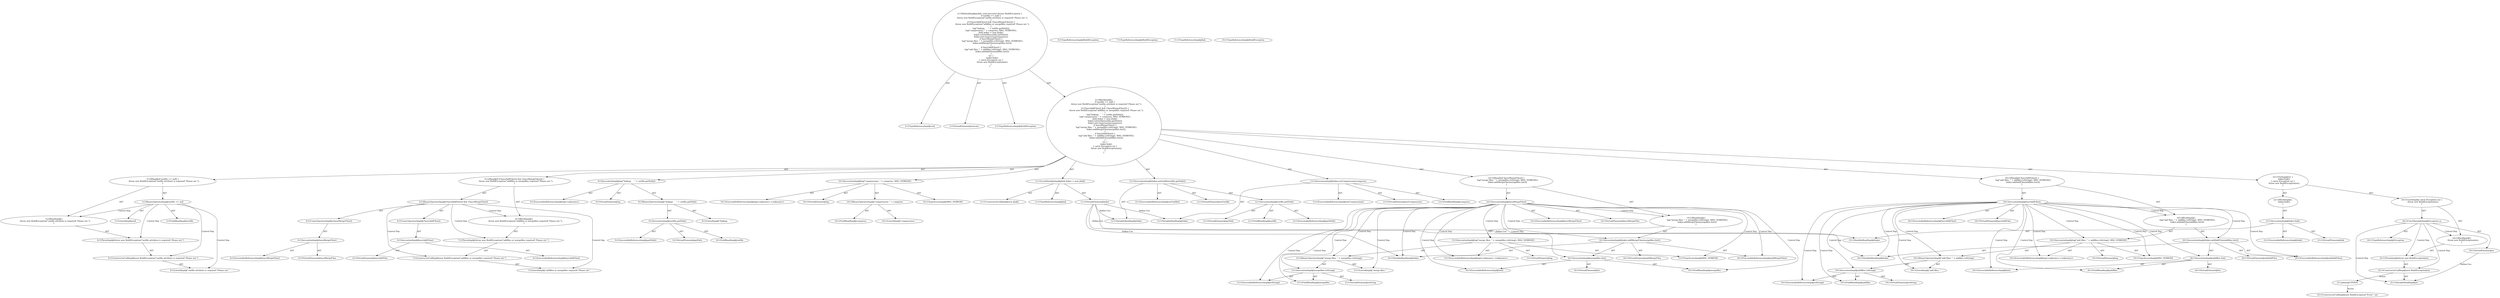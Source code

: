 digraph "execute#?" {
0 [label="2:CtTypeReferenceImpl@void" shape=ellipse]
1 [label="2:CtVirtualElement@execute" shape=ellipse]
2 [label="2:CtTypeReferenceImpl@BuildException" shape=ellipse]
3 [label="3:CtFieldReadImpl@outfile" shape=ellipse]
4 [label="3:CtLiteralImpl@null" shape=ellipse]
5 [label="3:CtBinaryOperatorImpl@outfile == null" shape=ellipse]
6 [label="4:CtTypeReferenceImpl@BuildException" shape=ellipse]
7 [label="4:CtLiteralImpl@\"outfile attribute is required! Please set.\"" shape=ellipse]
8 [label="4:CtConstructorCallImpl@new BuildException(\"outfile attribute is required! Please set.\")" shape=ellipse]
9 [label="4:CtThrowImpl@throw new BuildException(\"outfile attribute is required! Please set.\")" shape=ellipse]
10 [label="3:CtBlockImpl@\{
    throw new BuildException(\"outfile attribute is required! Please set.\");
\}" shape=ellipse]
11 [label="3:CtIfImpl@if (outfile == null) \{
    throw new BuildException(\"outfile attribute is required! Please set.\");
\}" shape=ellipse]
12 [label="6:CtExecutableReferenceImpl@haveAddFiles()" shape=ellipse]
13 [label="6:CtVirtualElement@haveAddFiles" shape=ellipse]
14 [label="6:CtInvocationImpl@haveAddFiles()" shape=ellipse]
15 [label="6:CtUnaryOperatorImpl@(!haveAddFiles())" shape=ellipse]
16 [label="6:CtExecutableReferenceImpl@haveMergeFiles()" shape=ellipse]
17 [label="6:CtVirtualElement@haveMergeFiles" shape=ellipse]
18 [label="6:CtInvocationImpl@haveMergeFiles()" shape=ellipse]
19 [label="6:CtUnaryOperatorImpl@(!haveMergeFiles())" shape=ellipse]
20 [label="6:CtBinaryOperatorImpl@(!haveAddFiles()) && (!haveMergeFiles())" shape=ellipse]
21 [label="7:CtTypeReferenceImpl@BuildException" shape=ellipse]
22 [label="7:CtLiteralImpl@\"addfiles or mergefiles required! Please set.\"" shape=ellipse]
23 [label="7:CtConstructorCallImpl@new BuildException(\"addfiles or mergefiles required! Please set.\")" shape=ellipse]
24 [label="7:CtThrowImpl@throw new BuildException(\"addfiles or mergefiles required! Please set.\")" shape=ellipse]
25 [label="6:CtBlockImpl@\{
    throw new BuildException(\"addfiles or mergefiles required! Please set.\");
\}" shape=ellipse]
26 [label="6:CtIfImpl@if ((!haveAddFiles()) && (!haveMergeFiles())) \{
    throw new BuildException(\"addfiles or mergefiles required! Please set.\");
\}" shape=ellipse]
27 [label="9:CtExecutableReferenceImpl@log(<unknown>)" shape=ellipse]
28 [label="9:CtVirtualElement@log" shape=ellipse]
29 [label="9:CtLiteralImpl@\"linking:     \"" shape=ellipse]
30 [label="9:CtExecutableReferenceImpl@getPath()" shape=ellipse]
31 [label="9:CtVirtualElement@getPath" shape=ellipse]
32 [label="9:CtFieldReadImpl@outfile" shape=ellipse]
33 [label="9:CtInvocationImpl@outfile.getPath()" shape=ellipse]
34 [label="9:CtBinaryOperatorImpl@\"linking:     \" + outfile.getPath()" shape=ellipse]
35 [label="9:CtInvocationImpl@log(\"linking:     \" + outfile.getPath())" shape=ellipse]
36 [label="10:CtExecutableReferenceImpl@log(<unknown>,<unknown>)" shape=ellipse]
37 [label="10:CtVirtualElement@log" shape=ellipse]
38 [label="10:CtLiteralImpl@\"compression: \"" shape=ellipse]
39 [label="10:CtFieldReadImpl@compress" shape=ellipse]
40 [label="10:CtBinaryOperatorImpl@\"compression: \" + compress" shape=ellipse]
41 [label="10:CtTypeAccessImpl@MSG_VERBOSE" shape=ellipse]
42 [label="10:CtInvocationImpl@log(\"compression: \" + compress, MSG_VERBOSE)" shape=ellipse]
43 [label="11:CtTypeReferenceImpl@jlink" shape=ellipse]
44 [label="11:CtTypeReferenceImpl@jlink" shape=ellipse]
45 [label="11:CtConstructorCallImpl@new jlink()" shape=ellipse]
46 [label="11:CtVirtualElement@linker" shape=ellipse]
47 [label="11:CtLocalVariableImpl@jlink linker = new jlink()" shape=ellipse]
48 [label="12:CtExecutableReferenceImpl@setOutfile()" shape=ellipse]
49 [label="12:CtVirtualElement@setOutfile" shape=ellipse]
50 [label="12:CtVariableReadImpl@linker" shape=ellipse]
51 [label="12:CtExecutableReferenceImpl@getPath()" shape=ellipse]
52 [label="12:CtVirtualElement@getPath" shape=ellipse]
53 [label="12:CtFieldReadImpl@outfile" shape=ellipse]
54 [label="12:CtInvocationImpl@outfile.getPath()" shape=ellipse]
55 [label="12:CtInvocationImpl@linker.setOutfile(outfile.getPath())" shape=ellipse]
56 [label="13:CtExecutableReferenceImpl@setCompression()" shape=ellipse]
57 [label="13:CtVirtualElement@setCompression" shape=ellipse]
58 [label="13:CtVariableReadImpl@linker" shape=ellipse]
59 [label="13:CtFieldReadImpl@compress" shape=ellipse]
60 [label="13:CtInvocationImpl@linker.setCompression(compress)" shape=ellipse]
61 [label="14:CtExecutableReferenceImpl@haveMergeFiles()" shape=ellipse]
62 [label="14:CtVirtualElement@haveMergeFiles" shape=ellipse]
63 [label="14:CtInvocationImpl@haveMergeFiles()" shape=ellipse]
64 [label="15:CtExecutableReferenceImpl@log(<unknown>,<unknown>)" shape=ellipse]
65 [label="15:CtVirtualElement@log" shape=ellipse]
66 [label="15:CtLiteralImpl@\"merge files: \"" shape=ellipse]
67 [label="15:CtExecutableReferenceImpl@toString()" shape=ellipse]
68 [label="15:CtVirtualElement@toString" shape=ellipse]
69 [label="15:CtFieldReadImpl@mergefiles" shape=ellipse]
70 [label="15:CtInvocationImpl@mergefiles.toString()" shape=ellipse]
71 [label="15:CtBinaryOperatorImpl@\"merge files: \" + mergefiles.toString()" shape=ellipse]
72 [label="15:CtTypeAccessImpl@MSG_VERBOSE" shape=ellipse]
73 [label="15:CtInvocationImpl@log(\"merge files: \" + mergefiles.toString(), MSG_VERBOSE)" shape=ellipse]
74 [label="16:CtExecutableReferenceImpl@addMergeFiles()" shape=ellipse]
75 [label="16:CtVirtualElement@addMergeFiles" shape=ellipse]
76 [label="16:CtVariableReadImpl@linker" shape=ellipse]
77 [label="16:CtExecutableReferenceImpl@list()" shape=ellipse]
78 [label="16:CtVirtualElement@list" shape=ellipse]
79 [label="16:CtFieldReadImpl@mergefiles" shape=ellipse]
80 [label="16:CtInvocationImpl@mergefiles.list()" shape=ellipse]
81 [label="16:CtInvocationImpl@linker.addMergeFiles(mergefiles.list())" shape=ellipse]
82 [label="14:CtBlockImpl@\{
    log(\"merge files: \" + mergefiles.toString(), MSG_VERBOSE);
    linker.addMergeFiles(mergefiles.list());
\}" shape=ellipse]
83 [label="14:CtIfImpl@if (haveMergeFiles()) \{
    log(\"merge files: \" + mergefiles.toString(), MSG_VERBOSE);
    linker.addMergeFiles(mergefiles.list());
\}" shape=ellipse]
84 [label="18:CtExecutableReferenceImpl@haveAddFiles()" shape=ellipse]
85 [label="18:CtVirtualElement@haveAddFiles" shape=ellipse]
86 [label="18:CtInvocationImpl@haveAddFiles()" shape=ellipse]
87 [label="19:CtExecutableReferenceImpl@log(<unknown>,<unknown>)" shape=ellipse]
88 [label="19:CtVirtualElement@log" shape=ellipse]
89 [label="19:CtLiteralImpl@\"add files: \"" shape=ellipse]
90 [label="19:CtExecutableReferenceImpl@toString()" shape=ellipse]
91 [label="19:CtVirtualElement@toString" shape=ellipse]
92 [label="19:CtFieldReadImpl@addfiles" shape=ellipse]
93 [label="19:CtInvocationImpl@addfiles.toString()" shape=ellipse]
94 [label="19:CtBinaryOperatorImpl@\"add files: \" + addfiles.toString()" shape=ellipse]
95 [label="19:CtTypeAccessImpl@MSG_VERBOSE" shape=ellipse]
96 [label="19:CtInvocationImpl@log(\"add files: \" + addfiles.toString(), MSG_VERBOSE)" shape=ellipse]
97 [label="20:CtExecutableReferenceImpl@addAddFiles()" shape=ellipse]
98 [label="20:CtVirtualElement@addAddFiles" shape=ellipse]
99 [label="20:CtVariableReadImpl@linker" shape=ellipse]
100 [label="20:CtExecutableReferenceImpl@list()" shape=ellipse]
101 [label="20:CtVirtualElement@list" shape=ellipse]
102 [label="20:CtFieldReadImpl@addfiles" shape=ellipse]
103 [label="20:CtInvocationImpl@addfiles.list()" shape=ellipse]
104 [label="20:CtInvocationImpl@linker.addAddFiles(addfiles.list())" shape=ellipse]
105 [label="18:CtBlockImpl@\{
    log(\"add files: \" + addfiles.toString(), MSG_VERBOSE);
    linker.addAddFiles(addfiles.list());
\}" shape=ellipse]
106 [label="18:CtIfImpl@if (haveAddFiles()) \{
    log(\"add files: \" + addfiles.toString(), MSG_VERBOSE);
    linker.addAddFiles(addfiles.list());
\}" shape=ellipse]
107 [label="23:CtExecutableReferenceImpl@link()" shape=ellipse]
108 [label="23:CtVirtualElement@link" shape=ellipse]
109 [label="23:CtVariableReadImpl@linker" shape=ellipse]
110 [label="23:CtInvocationImpl@linker.link()" shape=ellipse]
111 [label="22:CtBlockImpl@\{
    linker.link();
\}" shape=ellipse]
112 [label="24:CtVirtualElement@ex" shape=ellipse]
113 [label="24:CtTypeReferenceImpl@Exception" shape=ellipse]
114 [label="24:CtCatchVariableImpl@Exception ex" shape=ellipse]
115 [label="25:CtTypeReferenceImpl@BuildException" shape=ellipse]
116 [label="25:CtVariableReadImpl@ex" shape=ellipse]
117 [label="25:CtConstructorCallImpl@new BuildException(ex)" shape=ellipse]
118 [label="25:CtThrowImpl@throw new BuildException(ex)" shape=ellipse]
119 [label="24:CtBlockImpl@\{
    throw new BuildException(ex);
\}" shape=ellipse]
120 [label="24:CtCatchImpl@ catch (Exception ex) \{
    throw new BuildException(ex);
\}" shape=ellipse]
121 [label="22:CtTryImpl@try \{
    linker.link();
\} catch (Exception ex) \{
    throw new BuildException(ex);
\}" shape=ellipse]
122 [label="2:CtBlockImpl@\{
    if (outfile == null) \{
        throw new BuildException(\"outfile attribute is required! Please set.\");
    \}
    if ((!haveAddFiles()) && (!haveMergeFiles())) \{
        throw new BuildException(\"addfiles or mergefiles required! Please set.\");
    \}
    log(\"linking:     \" + outfile.getPath());
    log(\"compression: \" + compress, MSG_VERBOSE);
    jlink linker = new jlink();
    linker.setOutfile(outfile.getPath());
    linker.setCompression(compress);
    if (haveMergeFiles()) \{
        log(\"merge files: \" + mergefiles.toString(), MSG_VERBOSE);
        linker.addMergeFiles(mergefiles.list());
    \}
    if (haveAddFiles()) \{
        log(\"add files: \" + addfiles.toString(), MSG_VERBOSE);
        linker.addAddFiles(addfiles.list());
    \}
    try \{
        linker.link();
    \} catch (Exception ex) \{
        throw new BuildException(ex);
    \}
\}" shape=ellipse]
123 [label="2:CtMethodImpl@public void execute() throws BuildException \{
    if (outfile == null) \{
        throw new BuildException(\"outfile attribute is required! Please set.\");
    \}
    if ((!haveAddFiles()) && (!haveMergeFiles())) \{
        throw new BuildException(\"addfiles or mergefiles required! Please set.\");
    \}
    log(\"linking:     \" + outfile.getPath());
    log(\"compression: \" + compress, MSG_VERBOSE);
    jlink linker = new jlink();
    linker.setOutfile(outfile.getPath());
    linker.setCompression(compress);
    if (haveMergeFiles()) \{
        log(\"merge files: \" + mergefiles.toString(), MSG_VERBOSE);
        linker.addMergeFiles(mergefiles.list());
    \}
    if (haveAddFiles()) \{
        log(\"add files: \" + addfiles.toString(), MSG_VERBOSE);
        linker.addAddFiles(addfiles.list());
    \}
    try \{
        linker.link();
    \} catch (Exception ex) \{
        throw new BuildException(ex);
    \}
\}" shape=ellipse]
124 [label="25:Update@UPDATE" shape=ellipse]
125 [label="25:CtConstructorCallImpl@new BuildException(\"Error\", ex)" shape=ellipse]
5 -> 3 [label="AST"];
5 -> 4 [label="AST"];
5 -> 10 [label="Control Dep"];
5 -> 9 [label="Control Dep"];
5 -> 8 [label="Control Dep"];
5 -> 7 [label="Control Dep"];
8 -> 7 [label="AST"];
9 -> 8 [label="AST"];
10 -> 9 [label="AST"];
11 -> 5 [label="AST"];
11 -> 10 [label="AST"];
14 -> 13 [label="AST"];
14 -> 12 [label="AST"];
15 -> 14 [label="AST"];
18 -> 17 [label="AST"];
18 -> 16 [label="AST"];
19 -> 18 [label="AST"];
20 -> 15 [label="AST"];
20 -> 19 [label="AST"];
20 -> 25 [label="Control Dep"];
20 -> 24 [label="Control Dep"];
20 -> 23 [label="Control Dep"];
20 -> 22 [label="Control Dep"];
23 -> 22 [label="AST"];
24 -> 23 [label="AST"];
25 -> 24 [label="AST"];
26 -> 20 [label="AST"];
26 -> 25 [label="AST"];
33 -> 31 [label="AST"];
33 -> 32 [label="AST"];
33 -> 30 [label="AST"];
34 -> 29 [label="AST"];
34 -> 33 [label="AST"];
35 -> 28 [label="AST"];
35 -> 27 [label="AST"];
35 -> 34 [label="AST"];
40 -> 38 [label="AST"];
40 -> 39 [label="AST"];
42 -> 37 [label="AST"];
42 -> 36 [label="AST"];
42 -> 40 [label="AST"];
42 -> 41 [label="AST"];
46 -> 50 [label="Define-Use"];
46 -> 58 [label="Define-Use"];
46 -> 76 [label="Define-Use"];
46 -> 99 [label="Define-Use"];
46 -> 109 [label="Define-Use"];
47 -> 46 [label="AST"];
47 -> 43 [label="AST"];
47 -> 45 [label="AST"];
54 -> 52 [label="AST"];
54 -> 53 [label="AST"];
54 -> 51 [label="AST"];
55 -> 49 [label="AST"];
55 -> 50 [label="AST"];
55 -> 48 [label="AST"];
55 -> 54 [label="AST"];
60 -> 57 [label="AST"];
60 -> 58 [label="AST"];
60 -> 56 [label="AST"];
60 -> 59 [label="AST"];
63 -> 62 [label="AST"];
63 -> 61 [label="AST"];
63 -> 82 [label="Control Dep"];
63 -> 73 [label="Control Dep"];
63 -> 64 [label="Control Dep"];
63 -> 71 [label="Control Dep"];
63 -> 66 [label="Control Dep"];
63 -> 70 [label="Control Dep"];
63 -> 67 [label="Control Dep"];
63 -> 69 [label="Control Dep"];
63 -> 72 [label="Control Dep"];
63 -> 81 [label="Control Dep"];
63 -> 74 [label="Control Dep"];
63 -> 76 [label="Control Dep"];
63 -> 80 [label="Control Dep"];
63 -> 77 [label="Control Dep"];
63 -> 79 [label="Control Dep"];
70 -> 68 [label="AST"];
70 -> 69 [label="AST"];
70 -> 67 [label="AST"];
71 -> 66 [label="AST"];
71 -> 70 [label="AST"];
73 -> 65 [label="AST"];
73 -> 64 [label="AST"];
73 -> 71 [label="AST"];
73 -> 72 [label="AST"];
80 -> 78 [label="AST"];
80 -> 79 [label="AST"];
80 -> 77 [label="AST"];
81 -> 75 [label="AST"];
81 -> 76 [label="AST"];
81 -> 74 [label="AST"];
81 -> 80 [label="AST"];
82 -> 73 [label="AST"];
82 -> 81 [label="AST"];
83 -> 63 [label="AST"];
83 -> 82 [label="AST"];
86 -> 85 [label="AST"];
86 -> 84 [label="AST"];
86 -> 105 [label="Control Dep"];
86 -> 96 [label="Control Dep"];
86 -> 87 [label="Control Dep"];
86 -> 94 [label="Control Dep"];
86 -> 89 [label="Control Dep"];
86 -> 93 [label="Control Dep"];
86 -> 90 [label="Control Dep"];
86 -> 92 [label="Control Dep"];
86 -> 95 [label="Control Dep"];
86 -> 104 [label="Control Dep"];
86 -> 97 [label="Control Dep"];
86 -> 99 [label="Control Dep"];
86 -> 103 [label="Control Dep"];
86 -> 100 [label="Control Dep"];
86 -> 102 [label="Control Dep"];
93 -> 91 [label="AST"];
93 -> 92 [label="AST"];
93 -> 90 [label="AST"];
94 -> 89 [label="AST"];
94 -> 93 [label="AST"];
96 -> 88 [label="AST"];
96 -> 87 [label="AST"];
96 -> 94 [label="AST"];
96 -> 95 [label="AST"];
103 -> 101 [label="AST"];
103 -> 102 [label="AST"];
103 -> 100 [label="AST"];
104 -> 98 [label="AST"];
104 -> 99 [label="AST"];
104 -> 97 [label="AST"];
104 -> 103 [label="AST"];
105 -> 96 [label="AST"];
105 -> 104 [label="AST"];
106 -> 86 [label="AST"];
106 -> 105 [label="AST"];
110 -> 108 [label="AST"];
110 -> 109 [label="AST"];
110 -> 107 [label="AST"];
111 -> 110 [label="AST"];
112 -> 116 [label="Define-Use"];
114 -> 112 [label="AST"];
114 -> 113 [label="AST"];
114 -> 119 [label="Control Dep"];
114 -> 118 [label="Control Dep"];
114 -> 117 [label="Control Dep"];
114 -> 116 [label="Control Dep"];
117 -> 116 [label="AST"];
117 -> 124 [label="Action"];
118 -> 117 [label="AST"];
119 -> 118 [label="AST"];
120 -> 114 [label="AST"];
120 -> 119 [label="AST"];
121 -> 111 [label="AST"];
121 -> 120 [label="AST"];
122 -> 11 [label="AST"];
122 -> 26 [label="AST"];
122 -> 35 [label="AST"];
122 -> 42 [label="AST"];
122 -> 47 [label="AST"];
122 -> 55 [label="AST"];
122 -> 60 [label="AST"];
122 -> 83 [label="AST"];
122 -> 106 [label="AST"];
122 -> 121 [label="AST"];
123 -> 1 [label="AST"];
123 -> 0 [label="AST"];
123 -> 2 [label="AST"];
123 -> 122 [label="AST"];
124 -> 125 [label="Action"];
}